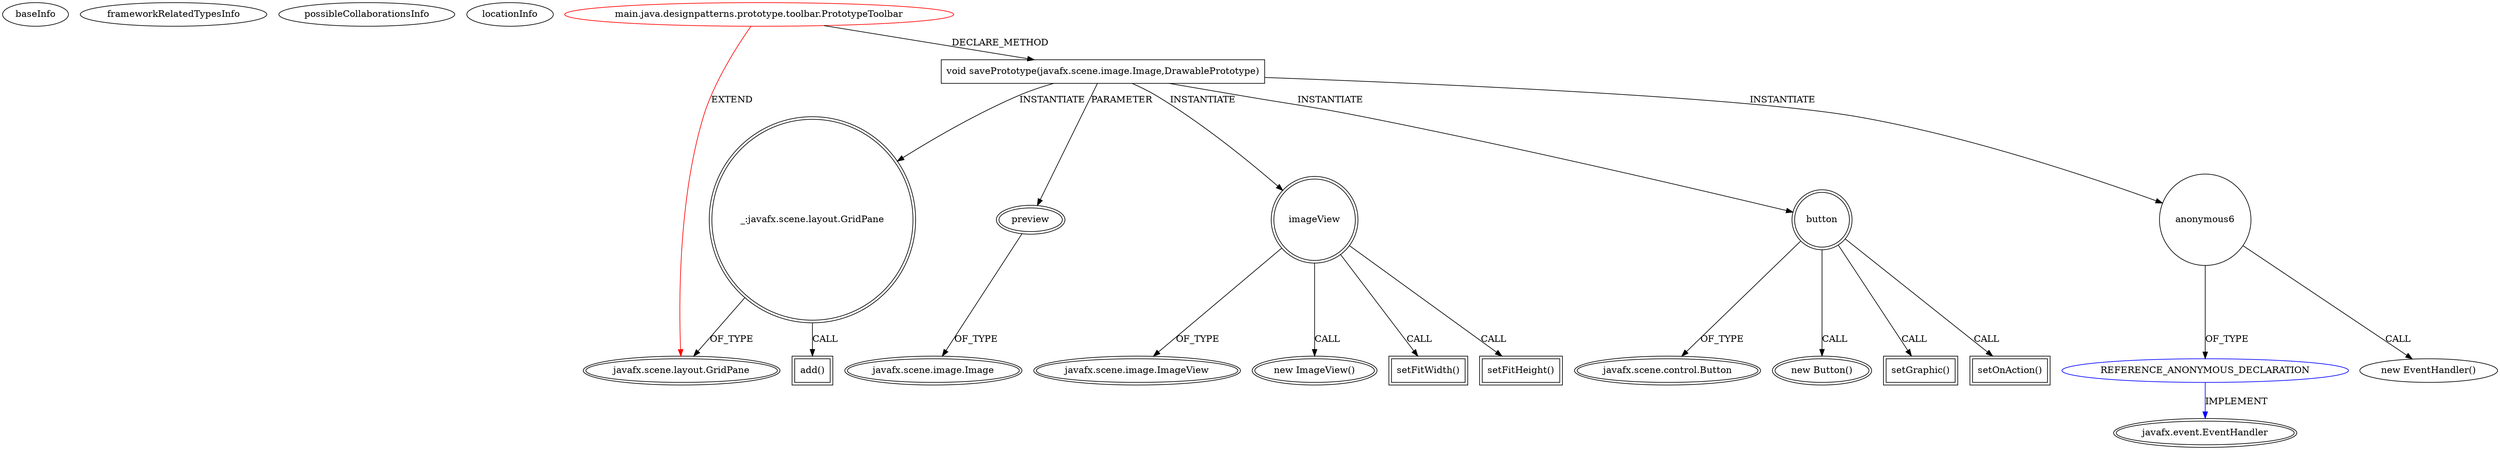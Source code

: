 digraph {
baseInfo[graphId=1739,category="extension_graph",isAnonymous=false,possibleRelation=true]
frameworkRelatedTypesInfo[0="javafx.scene.layout.GridPane"]
possibleCollaborationsInfo[0="1739~CLIENT_METHOD_DECLARATION-INSTANTIATION-~javafx.scene.layout.GridPane ~javafx.event.EventHandler ~false~true"]
locationInfo[projectName="aglassman-java-design-pattern-examples",filePath="/aglassman-java-design-pattern-examples/java-design-pattern-examples-master/design-patterns/src/main/java/designpatterns/prototype/toolbar/PrototypeToolbar.java",contextSignature="PrototypeToolbar",graphId="1739"]
0[label="main.java.designpatterns.prototype.toolbar.PrototypeToolbar",vertexType="ROOT_CLIENT_CLASS_DECLARATION",isFrameworkType=false,color=red]
1[label="javafx.scene.layout.GridPane",vertexType="FRAMEWORK_CLASS_TYPE",isFrameworkType=true,peripheries=2]
2[label="void savePrototype(javafx.scene.image.Image,DrawablePrototype)",vertexType="CLIENT_METHOD_DECLARATION",isFrameworkType=false,shape=box]
3[label="preview",vertexType="PARAMETER_DECLARATION",isFrameworkType=true,peripheries=2]
4[label="javafx.scene.image.Image",vertexType="FRAMEWORK_CLASS_TYPE",isFrameworkType=true,peripheries=2]
6[label="imageView",vertexType="VARIABLE_EXPRESION",isFrameworkType=true,peripheries=2,shape=circle]
7[label="javafx.scene.image.ImageView",vertexType="FRAMEWORK_CLASS_TYPE",isFrameworkType=true,peripheries=2]
5[label="new ImageView()",vertexType="CONSTRUCTOR_CALL",isFrameworkType=true,peripheries=2]
9[label="setFitWidth()",vertexType="INSIDE_CALL",isFrameworkType=true,peripheries=2,shape=box]
11[label="setFitHeight()",vertexType="INSIDE_CALL",isFrameworkType=true,peripheries=2,shape=box]
13[label="button",vertexType="VARIABLE_EXPRESION",isFrameworkType=true,peripheries=2,shape=circle]
14[label="javafx.scene.control.Button",vertexType="FRAMEWORK_CLASS_TYPE",isFrameworkType=true,peripheries=2]
12[label="new Button()",vertexType="CONSTRUCTOR_CALL",isFrameworkType=true,peripheries=2]
16[label="setGraphic()",vertexType="INSIDE_CALL",isFrameworkType=true,peripheries=2,shape=box]
18[label="setOnAction()",vertexType="INSIDE_CALL",isFrameworkType=true,peripheries=2,shape=box]
20[label="anonymous6",vertexType="VARIABLE_EXPRESION",isFrameworkType=false,shape=circle]
21[label="REFERENCE_ANONYMOUS_DECLARATION",vertexType="REFERENCE_ANONYMOUS_DECLARATION",isFrameworkType=false,color=blue]
22[label="javafx.event.EventHandler",vertexType="FRAMEWORK_INTERFACE_TYPE",isFrameworkType=true,peripheries=2]
19[label="new EventHandler()",vertexType="CONSTRUCTOR_CALL",isFrameworkType=false]
23[label="_:javafx.scene.layout.GridPane",vertexType="VARIABLE_EXPRESION",isFrameworkType=true,peripheries=2,shape=circle]
24[label="add()",vertexType="INSIDE_CALL",isFrameworkType=true,peripheries=2,shape=box]
0->1[label="EXTEND",color=red]
0->2[label="DECLARE_METHOD"]
3->4[label="OF_TYPE"]
2->3[label="PARAMETER"]
2->6[label="INSTANTIATE"]
6->7[label="OF_TYPE"]
6->5[label="CALL"]
6->9[label="CALL"]
6->11[label="CALL"]
2->13[label="INSTANTIATE"]
13->14[label="OF_TYPE"]
13->12[label="CALL"]
13->16[label="CALL"]
13->18[label="CALL"]
2->20[label="INSTANTIATE"]
21->22[label="IMPLEMENT",color=blue]
20->21[label="OF_TYPE"]
20->19[label="CALL"]
2->23[label="INSTANTIATE"]
23->1[label="OF_TYPE"]
23->24[label="CALL"]
}
